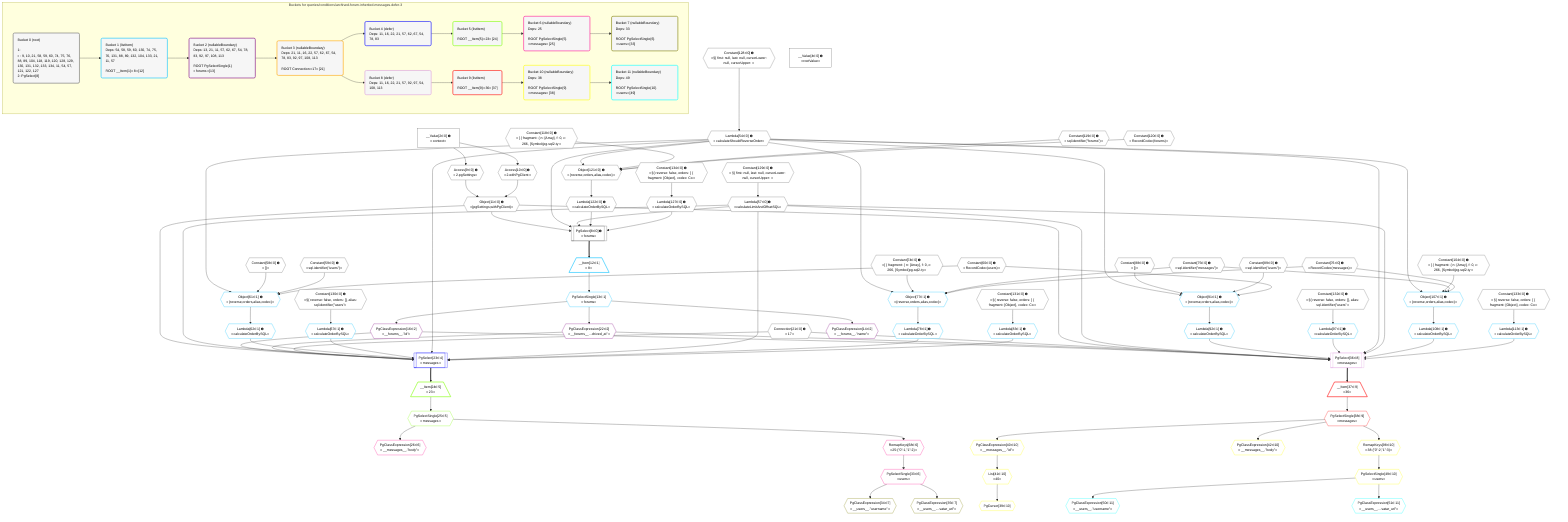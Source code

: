 %%{init: {'themeVariables': { 'fontSize': '12px'}}}%%
graph TD
    classDef path fill:#eee,stroke:#000,color:#000
    classDef plan fill:#fff,stroke-width:1px,color:#000
    classDef itemplan fill:#fff,stroke-width:2px,color:#000
    classDef unbatchedplan fill:#dff,stroke-width:1px,color:#000
    classDef sideeffectplan fill:#fcc,stroke-width:2px,color:#000
    classDef bucket fill:#f6f6f6,color:#000,stroke-width:2px,text-align:left


    %% plan dependencies
    PgSelect8[["PgSelect[8∈0] ➊<br />ᐸforumsᐳ"]]:::plan
    Object11{{"Object[11∈0] ➊<br />ᐸ{pgSettings,withPgClient}ᐳ"}}:::plan
    Lambda54{{"Lambda[54∈0] ➊<br />ᐸcalculateShouldReverseOrderᐳ"}}:::plan
    Lambda57{{"Lambda[57∈0] ➊<br />ᐸcalculateLimitAndOffsetSQLᐳ"}}:::plan
    Lambda122{{"Lambda[122∈0] ➊<br />ᐸcalculateOrderBySQLᐳ"}}:::plan
    Lambda127{{"Lambda[127∈0] ➊<br />ᐸcalculateOrderBySQLᐳ"}}:::plan
    Object11 & Lambda54 & Lambda57 & Lambda122 & Lambda127 --> PgSelect8
    Object121{{"Object[121∈0] ➊<br />ᐸ{reverse,orders,alias,codec}ᐳ"}}:::plan
    Constant118{{"Constant[118∈0] ➊<br />ᐸ[ { fragment: { n: [Array], f: 0, c: 266, [Symbol(pg-sql2-tyᐳ"}}:::plan
    Constant119{{"Constant[119∈0] ➊<br />ᐸsql.identifier(”forums”)ᐳ"}}:::plan
    Constant120{{"Constant[120∈0] ➊<br />ᐸRecordCodec(forums)ᐳ"}}:::plan
    Lambda54 & Constant118 & Constant119 & Constant120 --> Object121
    Access9{{"Access[9∈0] ➊<br />ᐸ2.pgSettingsᐳ"}}:::plan
    Access10{{"Access[10∈0] ➊<br />ᐸ2.withPgClientᐳ"}}:::plan
    Access9 & Access10 --> Object11
    __Value2["__Value[2∈0] ➊<br />ᐸcontextᐳ"]:::plan
    __Value2 --> Access9
    __Value2 --> Access10
    Constant128{{"Constant[128∈0] ➊<br />ᐸ§{ first: null, last: null, cursorLower: null, cursorUpper: ᐳ"}}:::plan
    Constant128 --> Lambda54
    Constant129{{"Constant[129∈0] ➊<br />ᐸ§{ first: null, last: null, cursorLower: null, cursorUpper: ᐳ"}}:::plan
    Constant129 --> Lambda57
    Object121 --> Lambda122
    Constant134{{"Constant[134∈0] ➊<br />ᐸ§{ reverse: false, orders: [ { fragment: [Object], codec: Coᐳ"}}:::plan
    Constant134 --> Lambda127
    __Value4["__Value[4∈0] ➊<br />ᐸrootValueᐳ"]:::plan
    Connection21{{"Connection[21∈0] ➊<br />ᐸ17ᐳ"}}:::plan
    Constant58{{"Constant[58∈0] ➊<br />ᐸ[]ᐳ"}}:::plan
    Constant59{{"Constant[59∈0] ➊<br />ᐸsql.identifier(”users”)ᐳ"}}:::plan
    Constant60{{"Constant[60∈0] ➊<br />ᐸRecordCodec(users)ᐳ"}}:::plan
    Constant74{{"Constant[74∈0] ➊<br />ᐸ[ { fragment: { n: [Array], f: 0, c: 266, [Symbol(pg-sql2-tyᐳ"}}:::plan
    Constant75{{"Constant[75∈0] ➊<br />ᐸsql.identifier(”messages”)ᐳ"}}:::plan
    Constant76{{"Constant[76∈0] ➊<br />ᐸRecordCodec(messages)ᐳ"}}:::plan
    Constant88{{"Constant[88∈0] ➊<br />ᐸ[]ᐳ"}}:::plan
    Constant89{{"Constant[89∈0] ➊<br />ᐸsql.identifier(”users”)ᐳ"}}:::plan
    Constant104{{"Constant[104∈0] ➊<br />ᐸ[ { fragment: { n: [Array], f: 0, c: 266, [Symbol(pg-sql2-tyᐳ"}}:::plan
    Constant130{{"Constant[130∈0] ➊<br />ᐸ§{ reverse: false, orders: [], alias: sql.identifier(”users”ᐳ"}}:::plan
    Constant131{{"Constant[131∈0] ➊<br />ᐸ§{ reverse: false, orders: [ { fragment: [Object], codec: Coᐳ"}}:::plan
    Constant132{{"Constant[132∈0] ➊<br />ᐸ§{ reverse: false, orders: [], alias: sql.identifier(”users”ᐳ"}}:::plan
    Constant133{{"Constant[133∈0] ➊<br />ᐸ§{ reverse: false, orders: [ { fragment: [Object], codec: Coᐳ"}}:::plan
    Object61{{"Object[61∈1] ➊<br />ᐸ{reverse,orders,alias,codec}ᐳ"}}:::plan
    Lambda54 & Constant58 & Constant59 & Constant60 --> Object61
    Object77{{"Object[77∈1] ➊<br />ᐸ{reverse,orders,alias,codec}ᐳ"}}:::plan
    Lambda54 & Constant74 & Constant75 & Constant76 --> Object77
    Object91{{"Object[91∈1] ➊<br />ᐸ{reverse,orders,alias,codec}ᐳ"}}:::plan
    Lambda54 & Constant88 & Constant89 & Constant60 --> Object91
    Object107{{"Object[107∈1] ➊<br />ᐸ{reverse,orders,alias,codec}ᐳ"}}:::plan
    Lambda54 & Constant104 & Constant75 & Constant76 --> Object107
    __Item12[/"__Item[12∈1]<br />ᐸ8ᐳ"\]:::itemplan
    PgSelect8 ==> __Item12
    PgSelectSingle13{{"PgSelectSingle[13∈1]<br />ᐸforumsᐳ"}}:::plan
    __Item12 --> PgSelectSingle13
    Lambda62{{"Lambda[62∈1] ➊<br />ᐸcalculateOrderBySQLᐳ"}}:::plan
    Object61 --> Lambda62
    Lambda67{{"Lambda[67∈1] ➊<br />ᐸcalculateOrderBySQLᐳ"}}:::plan
    Constant130 --> Lambda67
    Lambda78{{"Lambda[78∈1] ➊<br />ᐸcalculateOrderBySQLᐳ"}}:::plan
    Object77 --> Lambda78
    Lambda83{{"Lambda[83∈1] ➊<br />ᐸcalculateOrderBySQLᐳ"}}:::plan
    Constant131 --> Lambda83
    Lambda92{{"Lambda[92∈1] ➊<br />ᐸcalculateOrderBySQLᐳ"}}:::plan
    Object91 --> Lambda92
    Lambda97{{"Lambda[97∈1] ➊<br />ᐸcalculateOrderBySQLᐳ"}}:::plan
    Constant132 --> Lambda97
    Lambda108{{"Lambda[108∈1] ➊<br />ᐸcalculateOrderBySQLᐳ"}}:::plan
    Object107 --> Lambda108
    Lambda113{{"Lambda[113∈1] ➊<br />ᐸcalculateOrderBySQLᐳ"}}:::plan
    Constant133 --> Lambda113
    PgClassExpression14{{"PgClassExpression[14∈2]<br />ᐸ__forums__.”name”ᐳ"}}:::plan
    PgSelectSingle13 --> PgClassExpression14
    PgClassExpression16{{"PgClassExpression[16∈2]<br />ᐸ__forums__.”id”ᐳ"}}:::plan
    PgSelectSingle13 --> PgClassExpression16
    PgClassExpression22{{"PgClassExpression[22∈2]<br />ᐸ__forums__...chived_at”ᐳ"}}:::plan
    PgSelectSingle13 --> PgClassExpression22
    PgSelect23[["PgSelect[23∈4]<br />ᐸmessagesᐳ"]]:::plan
    Object11 & PgClassExpression16 & PgClassExpression22 & Connection21 & Lambda57 & Lambda62 & Lambda67 & Lambda54 & Lambda57 & Lambda78 & Lambda83 --> PgSelect23
    __Item24[/"__Item[24∈5]<br />ᐸ23ᐳ"\]:::itemplan
    PgSelect23 ==> __Item24
    PgSelectSingle25{{"PgSelectSingle[25∈5]<br />ᐸmessagesᐳ"}}:::plan
    __Item24 --> PgSelectSingle25
    PgClassExpression26{{"PgClassExpression[26∈6]<br />ᐸ__messages__.”body”ᐳ"}}:::plan
    PgSelectSingle25 --> PgClassExpression26
    PgSelectSingle33{{"PgSelectSingle[33∈6]<br />ᐸusersᐳ"}}:::plan
    RemapKeys68{{"RemapKeys[68∈6]<br />ᐸ25:{”0”:1,”1”:2}ᐳ"}}:::plan
    RemapKeys68 --> PgSelectSingle33
    PgSelectSingle25 --> RemapKeys68
    PgClassExpression34{{"PgClassExpression[34∈7]<br />ᐸ__users__.”username”ᐳ"}}:::plan
    PgSelectSingle33 --> PgClassExpression34
    PgClassExpression35{{"PgClassExpression[35∈7]<br />ᐸ__users__....vatar_url”ᐳ"}}:::plan
    PgSelectSingle33 --> PgClassExpression35
    PgSelect36[["PgSelect[36∈8]<br />ᐸmessagesᐳ"]]:::plan
    Object11 & PgClassExpression16 & PgClassExpression22 & Connection21 & Lambda57 & Lambda92 & Lambda97 & Lambda54 & Lambda57 & Lambda108 & Lambda113 --> PgSelect36
    __Item37[/"__Item[37∈9]<br />ᐸ36ᐳ"\]:::itemplan
    PgSelect36 ==> __Item37
    PgSelectSingle38{{"PgSelectSingle[38∈9]<br />ᐸmessagesᐳ"}}:::plan
    __Item37 --> PgSelectSingle38
    PgCursor39{{"PgCursor[39∈10]"}}:::plan
    List41{{"List[41∈10]<br />ᐸ40ᐳ"}}:::plan
    List41 --> PgCursor39
    PgClassExpression40{{"PgClassExpression[40∈10]<br />ᐸ__messages__.”id”ᐳ"}}:::plan
    PgSelectSingle38 --> PgClassExpression40
    PgClassExpression40 --> List41
    PgClassExpression42{{"PgClassExpression[42∈10]<br />ᐸ__messages__.”body”ᐳ"}}:::plan
    PgSelectSingle38 --> PgClassExpression42
    PgSelectSingle49{{"PgSelectSingle[49∈10]<br />ᐸusersᐳ"}}:::plan
    RemapKeys98{{"RemapKeys[98∈10]<br />ᐸ38:{”0”:2,”1”:3}ᐳ"}}:::plan
    RemapKeys98 --> PgSelectSingle49
    PgSelectSingle38 --> RemapKeys98
    PgClassExpression50{{"PgClassExpression[50∈11]<br />ᐸ__users__.”username”ᐳ"}}:::plan
    PgSelectSingle49 --> PgClassExpression50
    PgClassExpression51{{"PgClassExpression[51∈11]<br />ᐸ__users__....vatar_url”ᐳ"}}:::plan
    PgSelectSingle49 --> PgClassExpression51

    %% define steps

    subgraph "Buckets for queries/conditions/archived-forum-inherited-messages.defer-3"
    Bucket0("Bucket 0 (root)<br /><br />1: <br />ᐳ: 9, 10, 21, 58, 59, 60, 74, 75, 76, 88, 89, 104, 118, 119, 120, 128, 129, 130, 131, 132, 133, 134, 11, 54, 57, 121, 122, 127<br />2: PgSelect[8]"):::bucket
    classDef bucket0 stroke:#696969
    class Bucket0,__Value2,__Value4,PgSelect8,Access9,Access10,Object11,Connection21,Lambda54,Lambda57,Constant58,Constant59,Constant60,Constant74,Constant75,Constant76,Constant88,Constant89,Constant104,Constant118,Constant119,Constant120,Object121,Lambda122,Lambda127,Constant128,Constant129,Constant130,Constant131,Constant132,Constant133,Constant134 bucket0
    Bucket1("Bucket 1 (listItem)<br />Deps: 54, 58, 59, 60, 130, 74, 75, 76, 131, 88, 89, 132, 104, 133, 21, 11, 57<br /><br />ROOT __Item{1}ᐸ8ᐳ[12]"):::bucket
    classDef bucket1 stroke:#00bfff
    class Bucket1,__Item12,PgSelectSingle13,Object61,Lambda62,Lambda67,Object77,Lambda78,Lambda83,Object91,Lambda92,Lambda97,Object107,Lambda108,Lambda113 bucket1
    Bucket2("Bucket 2 (nullableBoundary)<br />Deps: 13, 21, 11, 57, 62, 67, 54, 78, 83, 92, 97, 108, 113<br /><br />ROOT PgSelectSingle{1}ᐸforumsᐳ[13]"):::bucket
    classDef bucket2 stroke:#7f007f
    class Bucket2,PgClassExpression14,PgClassExpression16,PgClassExpression22 bucket2
    Bucket3("Bucket 3 (nullableBoundary)<br />Deps: 21, 11, 16, 22, 57, 62, 67, 54, 78, 83, 92, 97, 108, 113<br /><br />ROOT Connectionᐸ17ᐳ[21]"):::bucket
    classDef bucket3 stroke:#ffa500
    class Bucket3 bucket3
    Bucket4("Bucket 4 (defer)<br />Deps: 11, 16, 22, 21, 57, 62, 67, 54, 78, 83"):::bucket
    classDef bucket4 stroke:#0000ff
    class Bucket4,PgSelect23 bucket4
    Bucket5("Bucket 5 (listItem)<br /><br />ROOT __Item{5}ᐸ23ᐳ[24]"):::bucket
    classDef bucket5 stroke:#7fff00
    class Bucket5,__Item24,PgSelectSingle25 bucket5
    Bucket6("Bucket 6 (nullableBoundary)<br />Deps: 25<br /><br />ROOT PgSelectSingle{5}ᐸmessagesᐳ[25]"):::bucket
    classDef bucket6 stroke:#ff1493
    class Bucket6,PgClassExpression26,PgSelectSingle33,RemapKeys68 bucket6
    Bucket7("Bucket 7 (nullableBoundary)<br />Deps: 33<br /><br />ROOT PgSelectSingle{6}ᐸusersᐳ[33]"):::bucket
    classDef bucket7 stroke:#808000
    class Bucket7,PgClassExpression34,PgClassExpression35 bucket7
    Bucket8("Bucket 8 (defer)<br />Deps: 11, 16, 22, 21, 57, 92, 97, 54, 108, 113"):::bucket
    classDef bucket8 stroke:#dda0dd
    class Bucket8,PgSelect36 bucket8
    Bucket9("Bucket 9 (listItem)<br /><br />ROOT __Item{9}ᐸ36ᐳ[37]"):::bucket
    classDef bucket9 stroke:#ff0000
    class Bucket9,__Item37,PgSelectSingle38 bucket9
    Bucket10("Bucket 10 (nullableBoundary)<br />Deps: 38<br /><br />ROOT PgSelectSingle{9}ᐸmessagesᐳ[38]"):::bucket
    classDef bucket10 stroke:#ffff00
    class Bucket10,PgCursor39,PgClassExpression40,List41,PgClassExpression42,PgSelectSingle49,RemapKeys98 bucket10
    Bucket11("Bucket 11 (nullableBoundary)<br />Deps: 49<br /><br />ROOT PgSelectSingle{10}ᐸusersᐳ[49]"):::bucket
    classDef bucket11 stroke:#00ffff
    class Bucket11,PgClassExpression50,PgClassExpression51 bucket11
    Bucket0 --> Bucket1
    Bucket1 --> Bucket2
    Bucket2 --> Bucket3
    Bucket3 --> Bucket4 & Bucket8
    Bucket4 --> Bucket5
    Bucket5 --> Bucket6
    Bucket6 --> Bucket7
    Bucket8 --> Bucket9
    Bucket9 --> Bucket10
    Bucket10 --> Bucket11
    end